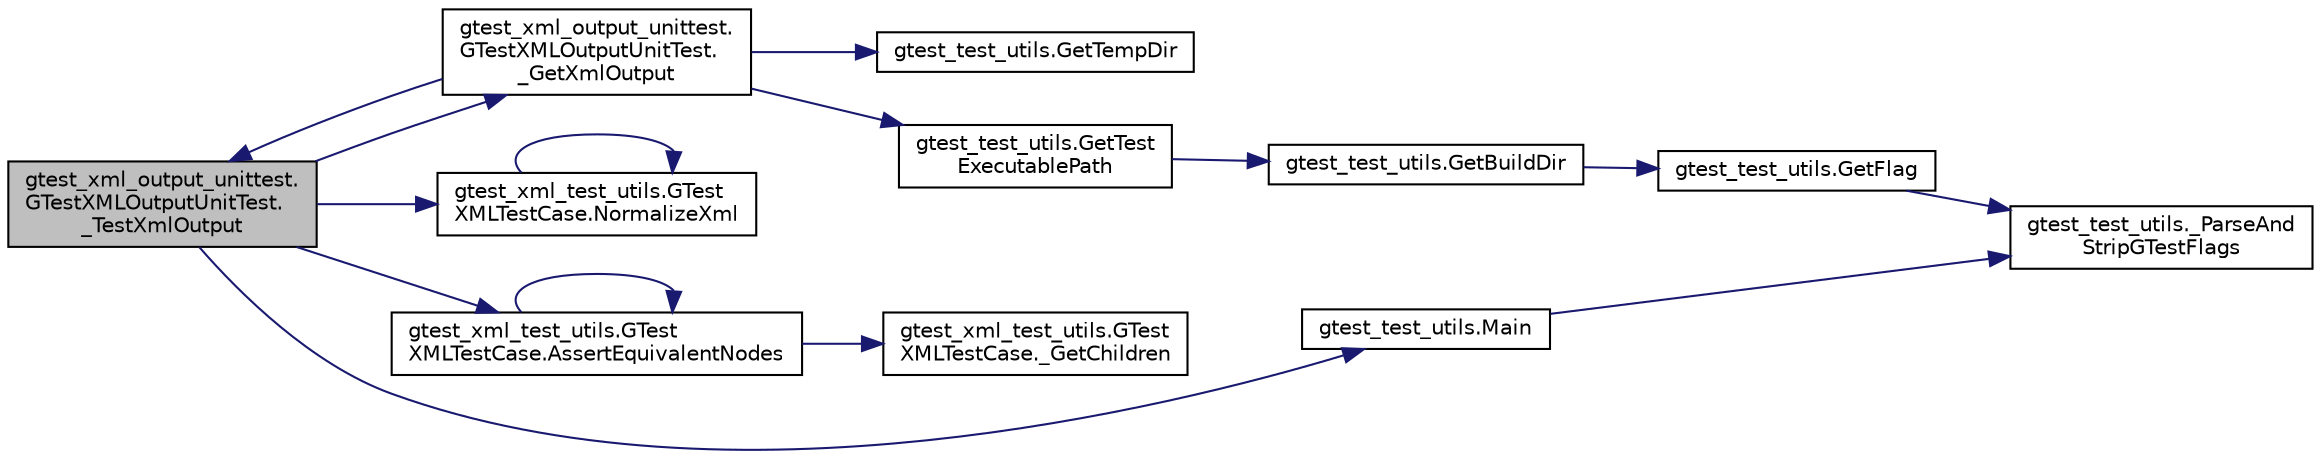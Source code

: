 digraph "gtest_xml_output_unittest.GTestXMLOutputUnitTest._TestXmlOutput"
{
  edge [fontname="Helvetica",fontsize="10",labelfontname="Helvetica",labelfontsize="10"];
  node [fontname="Helvetica",fontsize="10",shape=record];
  rankdir="LR";
  Node17 [label="gtest_xml_output_unittest.\lGTestXMLOutputUnitTest.\l_TestXmlOutput",height=0.2,width=0.4,color="black", fillcolor="grey75", style="filled", fontcolor="black"];
  Node17 -> Node18 [color="midnightblue",fontsize="10",style="solid",fontname="Helvetica"];
  Node18 [label="gtest_xml_output_unittest.\lGTestXMLOutputUnitTest.\l_GetXmlOutput",height=0.2,width=0.4,color="black", fillcolor="white", style="filled",URL="$d7/d74/classgtest__xml__output__unittest_1_1_g_test_x_m_l_output_unit_test.html#a7fecfa249f4175f14457eb34034b7c3b"];
  Node18 -> Node19 [color="midnightblue",fontsize="10",style="solid",fontname="Helvetica"];
  Node19 [label="gtest_test_utils.GetTempDir",height=0.2,width=0.4,color="black", fillcolor="white", style="filled",URL="$d2/d4a/namespacegtest__test__utils.html#a25987e1cd76e93068b2afe6bac909d12"];
  Node18 -> Node20 [color="midnightblue",fontsize="10",style="solid",fontname="Helvetica"];
  Node20 [label="gtest_test_utils.GetTest\lExecutablePath",height=0.2,width=0.4,color="black", fillcolor="white", style="filled",URL="$d2/d4a/namespacegtest__test__utils.html#a89ed3717984a80ffbb7a9c92f71b86a2"];
  Node20 -> Node21 [color="midnightblue",fontsize="10",style="solid",fontname="Helvetica"];
  Node21 [label="gtest_test_utils.GetBuildDir",height=0.2,width=0.4,color="black", fillcolor="white", style="filled",URL="$d2/d4a/namespacegtest__test__utils.html#a1eacd9a471dfa6133028923ea755d22c"];
  Node21 -> Node22 [color="midnightblue",fontsize="10",style="solid",fontname="Helvetica"];
  Node22 [label="gtest_test_utils.GetFlag",height=0.2,width=0.4,color="black", fillcolor="white", style="filled",URL="$d2/d4a/namespacegtest__test__utils.html#a052da74a5e39162480daf3a4d8eff9a6"];
  Node22 -> Node23 [color="midnightblue",fontsize="10",style="solid",fontname="Helvetica"];
  Node23 [label="gtest_test_utils._ParseAnd\lStripGTestFlags",height=0.2,width=0.4,color="black", fillcolor="white", style="filled",URL="$d2/d4a/namespacegtest__test__utils.html#a05ad62af6574fd7e4fa2cc7c952c4f0b"];
  Node18 -> Node17 [color="midnightblue",fontsize="10",style="solid",fontname="Helvetica"];
  Node17 -> Node24 [color="midnightblue",fontsize="10",style="solid",fontname="Helvetica"];
  Node24 [label="gtest_xml_test_utils.GTest\lXMLTestCase.NormalizeXml",height=0.2,width=0.4,color="black", fillcolor="white", style="filled",URL="$d9/daf/classgtest__xml__test__utils_1_1_g_test_x_m_l_test_case.html#ac4823e96c3b5327b25a340a3605447d9"];
  Node24 -> Node24 [color="midnightblue",fontsize="10",style="solid",fontname="Helvetica"];
  Node17 -> Node25 [color="midnightblue",fontsize="10",style="solid",fontname="Helvetica"];
  Node25 [label="gtest_xml_test_utils.GTest\lXMLTestCase.AssertEquivalentNodes",height=0.2,width=0.4,color="black", fillcolor="white", style="filled",URL="$d9/daf/classgtest__xml__test__utils_1_1_g_test_x_m_l_test_case.html#a977273e8863f4f41d121bb5a64b08d32"];
  Node25 -> Node26 [color="midnightblue",fontsize="10",style="solid",fontname="Helvetica"];
  Node26 [label="gtest_xml_test_utils.GTest\lXMLTestCase._GetChildren",height=0.2,width=0.4,color="black", fillcolor="white", style="filled",URL="$d9/daf/classgtest__xml__test__utils_1_1_g_test_x_m_l_test_case.html#a7f487435d29e1b2300af000d36ff4f5e"];
  Node25 -> Node25 [color="midnightblue",fontsize="10",style="solid",fontname="Helvetica"];
  Node17 -> Node27 [color="midnightblue",fontsize="10",style="solid",fontname="Helvetica"];
  Node27 [label="gtest_test_utils.Main",height=0.2,width=0.4,color="black", fillcolor="white", style="filled",URL="$d2/d4a/namespacegtest__test__utils.html#a5361b42d9c6843b5b117ead4d1c58cc5"];
  Node27 -> Node23 [color="midnightblue",fontsize="10",style="solid",fontname="Helvetica"];
}
